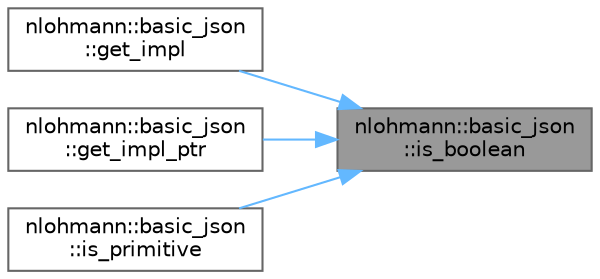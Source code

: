 digraph "nlohmann::basic_json::is_boolean"
{
 // LATEX_PDF_SIZE
  bgcolor="transparent";
  edge [fontname=Helvetica,fontsize=10,labelfontname=Helvetica,labelfontsize=10];
  node [fontname=Helvetica,fontsize=10,shape=box,height=0.2,width=0.4];
  rankdir="RL";
  Node1 [label="nlohmann::basic_json\l::is_boolean",height=0.2,width=0.4,color="gray40", fillcolor="grey60", style="filled", fontcolor="black",tooltip="return whether value is a boolean"];
  Node1 -> Node2 [dir="back",color="steelblue1",style="solid"];
  Node2 [label="nlohmann::basic_json\l::get_impl",height=0.2,width=0.4,color="grey40", fillcolor="white", style="filled",URL="$a01659.html#a462f82051df2a68142c2bbd0a2798f56",tooltip="get a boolean (explicit)"];
  Node1 -> Node3 [dir="back",color="steelblue1",style="solid"];
  Node3 [label="nlohmann::basic_json\l::get_impl_ptr",height=0.2,width=0.4,color="grey40", fillcolor="white", style="filled",URL="$a01659.html#a30c610612cd55d1679a980f27b4475dd",tooltip="get a pointer to the value (boolean)"];
  Node1 -> Node4 [dir="back",color="steelblue1",style="solid"];
  Node4 [label="nlohmann::basic_json\l::is_primitive",height=0.2,width=0.4,color="grey40", fillcolor="white", style="filled",URL="$a01659.html#a548d2d4013da24e7d7510d90febc80c4",tooltip="return whether type is primitive"];
}
